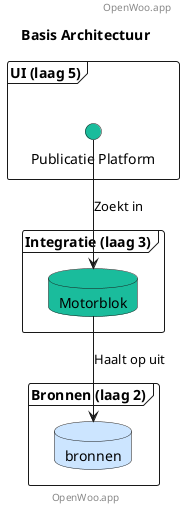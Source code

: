 @startuml
title Basis Architectuur
footer: OpenWoo.app
header: OpenWoo.app

' Publicatie platformen (Laag 5 UI)
frame "UI (laag 5)" {
    interface "Publicatie Platform" as pp #1abc9c
}


' Integratie (Laag 3)
frame "Integratie (laag 3)" {
    database "Motorblok"  as motorblok #1abc9c
}

' Bronnen (Laag 2)
frame "Bronnen (laag 2)" {
    database "bronnen" as bronnen #cce5ff
}


pp -down-> motorblok: Zoekt in
motorblok -down-> bronnen: Haalt op uit
@enduml
